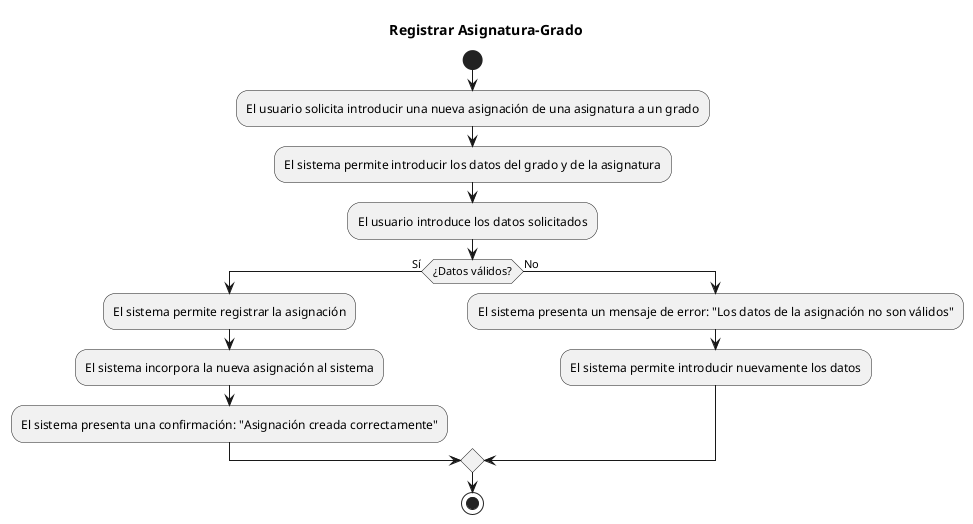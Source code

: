 @startuml

title Registrar Asignatura-Grado

start
:El usuario solicita introducir una nueva asignación de una asignatura a un grado;
:El sistema permite introducir los datos del grado y de la asignatura;
:El usuario introduce los datos solicitados;
if (¿Datos válidos?) then (Sí)
:El sistema permite registrar la asignación;
:El sistema incorpora la nueva asignación al sistema;
:El sistema presenta una confirmación: "Asignación creada correctamente";
else (No)
:El sistema presenta un mensaje de error: "Los datos de la asignación no son válidos";
:El sistema permite introducir nuevamente los datos;
endif
stop

@enduml